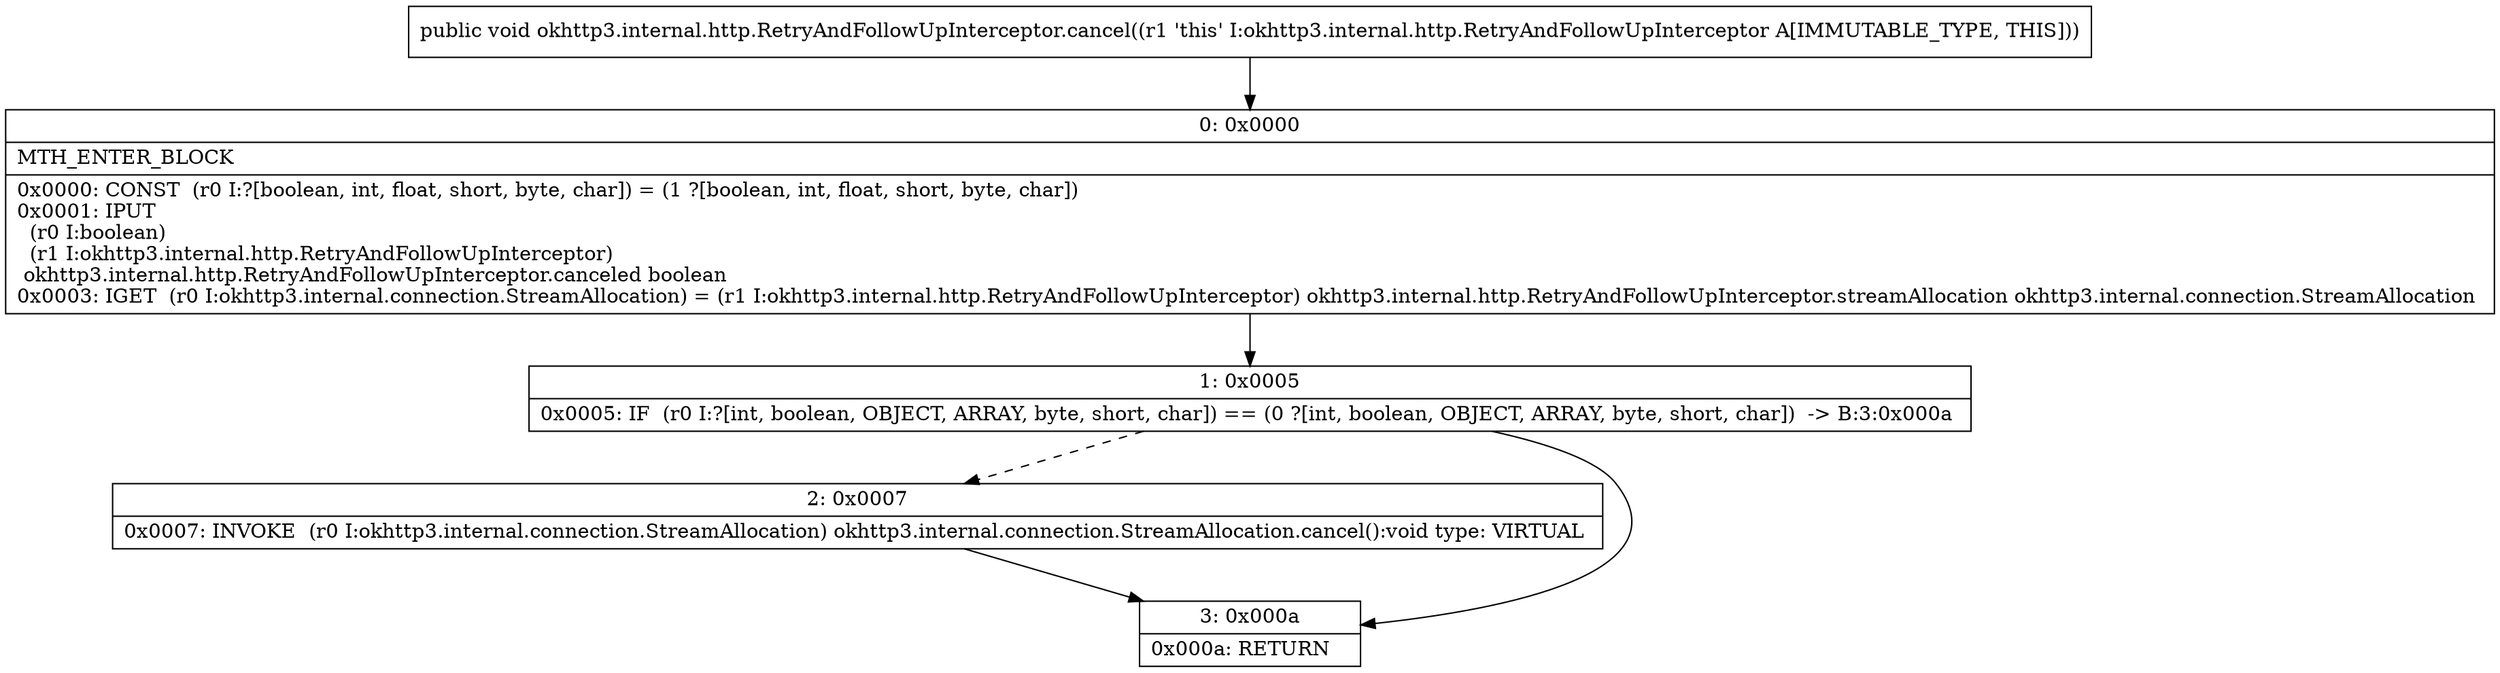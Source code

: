 digraph "CFG forokhttp3.internal.http.RetryAndFollowUpInterceptor.cancel()V" {
Node_0 [shape=record,label="{0\:\ 0x0000|MTH_ENTER_BLOCK\l|0x0000: CONST  (r0 I:?[boolean, int, float, short, byte, char]) = (1 ?[boolean, int, float, short, byte, char]) \l0x0001: IPUT  \l  (r0 I:boolean)\l  (r1 I:okhttp3.internal.http.RetryAndFollowUpInterceptor)\l okhttp3.internal.http.RetryAndFollowUpInterceptor.canceled boolean \l0x0003: IGET  (r0 I:okhttp3.internal.connection.StreamAllocation) = (r1 I:okhttp3.internal.http.RetryAndFollowUpInterceptor) okhttp3.internal.http.RetryAndFollowUpInterceptor.streamAllocation okhttp3.internal.connection.StreamAllocation \l}"];
Node_1 [shape=record,label="{1\:\ 0x0005|0x0005: IF  (r0 I:?[int, boolean, OBJECT, ARRAY, byte, short, char]) == (0 ?[int, boolean, OBJECT, ARRAY, byte, short, char])  \-\> B:3:0x000a \l}"];
Node_2 [shape=record,label="{2\:\ 0x0007|0x0007: INVOKE  (r0 I:okhttp3.internal.connection.StreamAllocation) okhttp3.internal.connection.StreamAllocation.cancel():void type: VIRTUAL \l}"];
Node_3 [shape=record,label="{3\:\ 0x000a|0x000a: RETURN   \l}"];
MethodNode[shape=record,label="{public void okhttp3.internal.http.RetryAndFollowUpInterceptor.cancel((r1 'this' I:okhttp3.internal.http.RetryAndFollowUpInterceptor A[IMMUTABLE_TYPE, THIS])) }"];
MethodNode -> Node_0;
Node_0 -> Node_1;
Node_1 -> Node_2[style=dashed];
Node_1 -> Node_3;
Node_2 -> Node_3;
}

